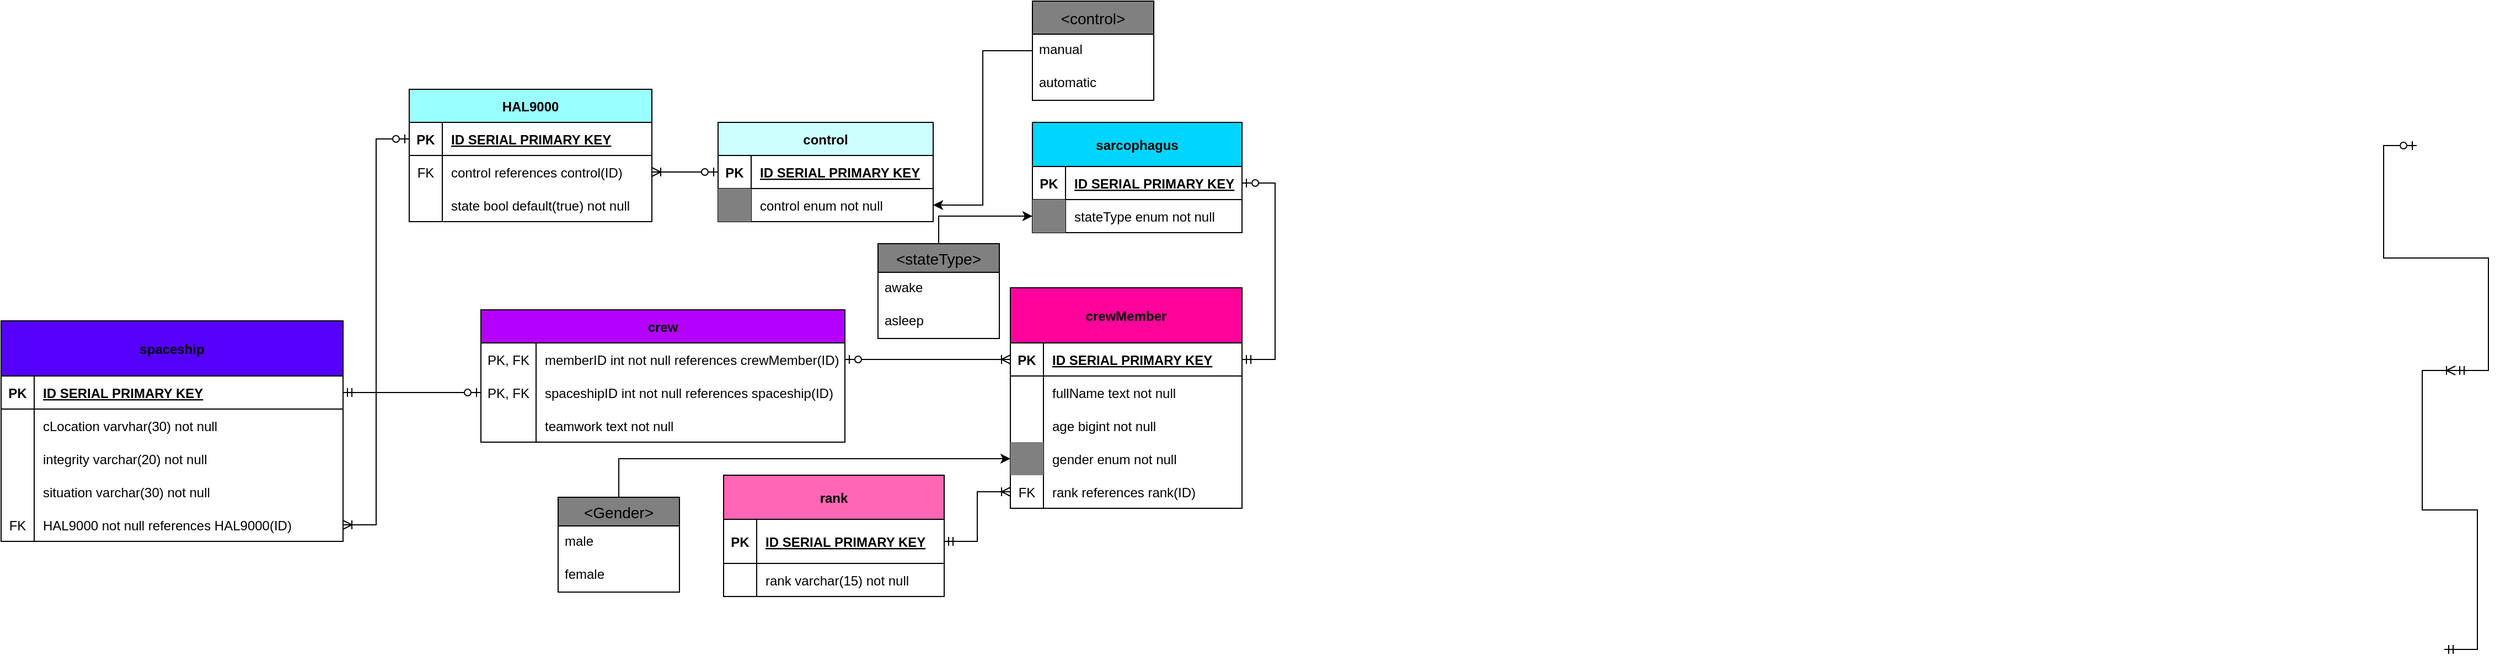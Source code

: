 <mxfile version="21.0.7" type="device"><diagram id="R2lEEEUBdFMjLlhIrx00" name="Page-1"><mxGraphModel dx="2990" dy="541" grid="1" gridSize="10" guides="1" tooltips="1" connect="1" arrows="1" fold="1" page="1" pageScale="1" pageWidth="850" pageHeight="1100" math="0" shadow="0" extFonts="Permanent Marker^https://fonts.googleapis.com/css?family=Permanent+Marker"><root><mxCell id="0"/><mxCell id="1" parent="0"/><mxCell id="2LpafSQRxfH77mt-htsO-140" value="" style="edgeStyle=entityRelationEdgeStyle;fontSize=12;html=1;endArrow=ERzeroToOne;startArrow=ERmandOne;rounded=0;entryX=1;entryY=0.5;entryDx=0;entryDy=0;exitX=1;exitY=0.5;exitDx=0;exitDy=0;" parent="1" edge="1"><mxGeometry width="100" height="100" relative="1" as="geometry"><mxPoint x="800" y="525" as="sourcePoint"/><mxPoint x="765" y="321" as="targetPoint"/></mxGeometry></mxCell><mxCell id="2LpafSQRxfH77mt-htsO-158" value="" style="edgeStyle=entityRelationEdgeStyle;fontSize=12;html=1;endArrow=ERoneToMany;startArrow=ERmandOne;rounded=0;exitX=1;exitY=0.5;exitDx=0;exitDy=0;entryX=1;entryY=0.5;entryDx=0;entryDy=0;" parent="1" edge="1"><mxGeometry width="100" height="100" relative="1" as="geometry"><mxPoint x="790" y="778" as="sourcePoint"/><mxPoint x="800" y="525" as="targetPoint"/></mxGeometry></mxCell><mxCell id="6zVfdoPneN80w115DaWG-91" style="edgeStyle=orthogonalEdgeStyle;rounded=0;orthogonalLoop=1;jettySize=auto;html=1;entryX=0;entryY=0.5;entryDx=0;entryDy=0;" parent="1" source="xZhlTo-qAbTUf7NO9jNa-7" target="6zVfdoPneN80w115DaWG-30" edge="1"><mxGeometry relative="1" as="geometry"/></mxCell><mxCell id="xZhlTo-qAbTUf7NO9jNa-7" value="&lt;Gender&gt;" style="swimlane;fontStyle=0;childLayout=stackLayout;horizontal=1;startSize=26;horizontalStack=0;resizeParent=1;resizeParentMax=0;resizeLast=0;collapsible=1;marginBottom=0;align=center;fontSize=14;fillColor=#808080;" parent="1" vertex="1"><mxGeometry x="-920" y="640" width="110" height="86" as="geometry"/></mxCell><mxCell id="xZhlTo-qAbTUf7NO9jNa-8" value="male" style="text;strokeColor=none;fillColor=none;spacingLeft=4;spacingRight=4;overflow=hidden;rotatable=0;points=[[0,0.5],[1,0.5]];portConstraint=eastwest;fontSize=12;" parent="xZhlTo-qAbTUf7NO9jNa-7" vertex="1"><mxGeometry y="26" width="110" height="30" as="geometry"/></mxCell><mxCell id="xZhlTo-qAbTUf7NO9jNa-9" value="female" style="text;strokeColor=none;fillColor=none;spacingLeft=4;spacingRight=4;overflow=hidden;rotatable=0;points=[[0,0.5],[1,0.5]];portConstraint=eastwest;fontSize=12;" parent="xZhlTo-qAbTUf7NO9jNa-7" vertex="1"><mxGeometry y="56" width="110" height="30" as="geometry"/></mxCell><mxCell id="xZhlTo-qAbTUf7NO9jNa-10" value="&lt;control&gt;" style="swimlane;fontStyle=0;childLayout=stackLayout;horizontal=1;startSize=30;horizontalStack=0;resizeParent=1;resizeParentMax=0;resizeLast=0;collapsible=1;marginBottom=0;align=center;fontSize=14;fillColor=#808080;" parent="1" vertex="1"><mxGeometry x="-490" y="190" width="110" height="90" as="geometry"/></mxCell><mxCell id="xZhlTo-qAbTUf7NO9jNa-11" value="manual" style="text;strokeColor=none;fillColor=none;spacingLeft=4;spacingRight=4;overflow=hidden;rotatable=0;points=[[0,0.5],[1,0.5]];portConstraint=eastwest;fontSize=12;" parent="xZhlTo-qAbTUf7NO9jNa-10" vertex="1"><mxGeometry y="30" width="110" height="30" as="geometry"/></mxCell><mxCell id="xZhlTo-qAbTUf7NO9jNa-12" value="automatic" style="text;strokeColor=none;fillColor=none;spacingLeft=4;spacingRight=4;overflow=hidden;rotatable=0;points=[[0,0.5],[1,0.5]];portConstraint=eastwest;fontSize=12;" parent="xZhlTo-qAbTUf7NO9jNa-10" vertex="1"><mxGeometry y="60" width="110" height="30" as="geometry"/></mxCell><mxCell id="6zVfdoPneN80w115DaWG-1" value="spaceship" style="shape=table;startSize=50;container=1;collapsible=1;childLayout=tableLayout;fixedRows=1;rowLines=0;fontStyle=1;align=center;resizeLast=1;fillColor=#5500FF;" parent="1" vertex="1"><mxGeometry x="-1425" y="480" width="310" height="200" as="geometry"/></mxCell><mxCell id="6zVfdoPneN80w115DaWG-2" value="" style="shape=partialRectangle;collapsible=0;dropTarget=0;pointerEvents=0;fillColor=none;points=[[0,0.5],[1,0.5]];portConstraint=eastwest;top=0;left=0;right=0;bottom=1;" parent="6zVfdoPneN80w115DaWG-1" vertex="1"><mxGeometry y="50" width="310" height="30" as="geometry"/></mxCell><mxCell id="6zVfdoPneN80w115DaWG-3" value="PK" style="shape=partialRectangle;overflow=hidden;connectable=0;fillColor=none;top=0;left=0;bottom=0;right=0;fontStyle=1;" parent="6zVfdoPneN80w115DaWG-2" vertex="1"><mxGeometry width="30" height="30" as="geometry"><mxRectangle width="30" height="30" as="alternateBounds"/></mxGeometry></mxCell><mxCell id="6zVfdoPneN80w115DaWG-4" value="ID SERIAL PRIMARY KEY" style="shape=partialRectangle;overflow=hidden;connectable=0;fillColor=none;top=0;left=0;bottom=0;right=0;align=left;spacingLeft=6;fontStyle=5;" parent="6zVfdoPneN80w115DaWG-2" vertex="1"><mxGeometry x="30" width="280" height="30" as="geometry"><mxRectangle width="280" height="30" as="alternateBounds"/></mxGeometry></mxCell><mxCell id="6zVfdoPneN80w115DaWG-5" value="" style="shape=partialRectangle;collapsible=0;dropTarget=0;pointerEvents=0;fillColor=none;points=[[0,0.5],[1,0.5]];portConstraint=eastwest;top=0;left=0;right=0;bottom=0;" parent="6zVfdoPneN80w115DaWG-1" vertex="1"><mxGeometry y="80" width="310" height="30" as="geometry"/></mxCell><mxCell id="6zVfdoPneN80w115DaWG-6" value="" style="shape=partialRectangle;overflow=hidden;connectable=0;fillColor=none;top=0;left=0;bottom=0;right=0;" parent="6zVfdoPneN80w115DaWG-5" vertex="1"><mxGeometry width="30" height="30" as="geometry"><mxRectangle width="30" height="30" as="alternateBounds"/></mxGeometry></mxCell><mxCell id="6zVfdoPneN80w115DaWG-7" value="cLocation varvhar(30) not null" style="shape=partialRectangle;overflow=hidden;connectable=0;fillColor=none;top=0;left=0;bottom=0;right=0;align=left;spacingLeft=6;" parent="6zVfdoPneN80w115DaWG-5" vertex="1"><mxGeometry x="30" width="280" height="30" as="geometry"><mxRectangle width="280" height="30" as="alternateBounds"/></mxGeometry></mxCell><mxCell id="6zVfdoPneN80w115DaWG-8" value="" style="shape=partialRectangle;collapsible=0;dropTarget=0;pointerEvents=0;fillColor=none;points=[[0,0.5],[1,0.5]];portConstraint=eastwest;top=0;left=0;right=0;bottom=0;" parent="6zVfdoPneN80w115DaWG-1" vertex="1"><mxGeometry y="110" width="310" height="30" as="geometry"/></mxCell><mxCell id="6zVfdoPneN80w115DaWG-9" value="" style="shape=partialRectangle;overflow=hidden;connectable=0;fillColor=none;top=0;left=0;bottom=0;right=0;" parent="6zVfdoPneN80w115DaWG-8" vertex="1"><mxGeometry width="30" height="30" as="geometry"><mxRectangle width="30" height="30" as="alternateBounds"/></mxGeometry></mxCell><mxCell id="6zVfdoPneN80w115DaWG-10" value="integrity varchar(20) not null" style="shape=partialRectangle;overflow=hidden;connectable=0;fillColor=none;top=0;left=0;bottom=0;right=0;align=left;spacingLeft=6;" parent="6zVfdoPneN80w115DaWG-8" vertex="1"><mxGeometry x="30" width="280" height="30" as="geometry"><mxRectangle width="280" height="30" as="alternateBounds"/></mxGeometry></mxCell><mxCell id="6zVfdoPneN80w115DaWG-11" value="" style="shape=partialRectangle;collapsible=0;dropTarget=0;pointerEvents=0;fillColor=none;points=[[0,0.5],[1,0.5]];portConstraint=eastwest;top=0;left=0;right=0;bottom=0;" parent="6zVfdoPneN80w115DaWG-1" vertex="1"><mxGeometry y="140" width="310" height="30" as="geometry"/></mxCell><mxCell id="6zVfdoPneN80w115DaWG-12" value="" style="shape=partialRectangle;overflow=hidden;connectable=0;fillColor=none;top=0;left=0;bottom=0;right=0;" parent="6zVfdoPneN80w115DaWG-11" vertex="1"><mxGeometry width="30" height="30" as="geometry"><mxRectangle width="30" height="30" as="alternateBounds"/></mxGeometry></mxCell><mxCell id="6zVfdoPneN80w115DaWG-13" value="situation varchar(30) not null" style="shape=partialRectangle;overflow=hidden;connectable=0;fillColor=none;top=0;left=0;bottom=0;right=0;align=left;spacingLeft=6;" parent="6zVfdoPneN80w115DaWG-11" vertex="1"><mxGeometry x="30" width="280" height="30" as="geometry"><mxRectangle width="280" height="30" as="alternateBounds"/></mxGeometry></mxCell><mxCell id="6zVfdoPneN80w115DaWG-17" value="" style="shape=partialRectangle;collapsible=0;dropTarget=0;pointerEvents=0;fillColor=none;points=[[0,0.5],[1,0.5]];portConstraint=eastwest;top=0;left=0;right=0;bottom=0;" parent="6zVfdoPneN80w115DaWG-1" vertex="1"><mxGeometry y="170" width="310" height="30" as="geometry"/></mxCell><mxCell id="6zVfdoPneN80w115DaWG-18" value="FK" style="shape=partialRectangle;overflow=hidden;connectable=0;fillColor=none;top=0;left=0;bottom=0;right=0;" parent="6zVfdoPneN80w115DaWG-17" vertex="1"><mxGeometry width="30" height="30" as="geometry"><mxRectangle width="30" height="30" as="alternateBounds"/></mxGeometry></mxCell><mxCell id="6zVfdoPneN80w115DaWG-19" value="HAL9000 not null references HAL9000(ID)" style="shape=partialRectangle;overflow=hidden;connectable=0;fillColor=none;top=0;left=0;bottom=0;right=0;align=left;spacingLeft=6;" parent="6zVfdoPneN80w115DaWG-17" vertex="1"><mxGeometry x="30" width="280" height="30" as="geometry"><mxRectangle width="280" height="30" as="alternateBounds"/></mxGeometry></mxCell><mxCell id="6zVfdoPneN80w115DaWG-20" value="crewMember" style="shape=table;startSize=50;container=1;collapsible=1;childLayout=tableLayout;fixedRows=1;rowLines=0;fontStyle=1;align=center;resizeLast=1;fillColor=#FF039A;" parent="1" vertex="1"><mxGeometry x="-510" y="450" width="210" height="200" as="geometry"><mxRectangle x="240" y="100" width="100" height="30" as="alternateBounds"/></mxGeometry></mxCell><mxCell id="6zVfdoPneN80w115DaWG-21" value="" style="shape=partialRectangle;collapsible=0;dropTarget=0;pointerEvents=0;fillColor=none;points=[[0,0.5],[1,0.5]];portConstraint=eastwest;top=0;left=0;right=0;bottom=1;" parent="6zVfdoPneN80w115DaWG-20" vertex="1"><mxGeometry y="50" width="210" height="30" as="geometry"/></mxCell><mxCell id="6zVfdoPneN80w115DaWG-22" value="PK" style="shape=partialRectangle;overflow=hidden;connectable=0;fillColor=none;top=0;left=0;bottom=0;right=0;fontStyle=1;" parent="6zVfdoPneN80w115DaWG-21" vertex="1"><mxGeometry width="30" height="30" as="geometry"><mxRectangle width="30" height="30" as="alternateBounds"/></mxGeometry></mxCell><mxCell id="6zVfdoPneN80w115DaWG-23" value="ID SERIAL PRIMARY KEY" style="shape=partialRectangle;overflow=hidden;connectable=0;fillColor=none;top=0;left=0;bottom=0;right=0;align=left;spacingLeft=6;fontStyle=5;" parent="6zVfdoPneN80w115DaWG-21" vertex="1"><mxGeometry x="30" width="180" height="30" as="geometry"><mxRectangle width="180" height="30" as="alternateBounds"/></mxGeometry></mxCell><mxCell id="6zVfdoPneN80w115DaWG-24" value="" style="shape=partialRectangle;collapsible=0;dropTarget=0;pointerEvents=0;fillColor=none;points=[[0,0.5],[1,0.5]];portConstraint=eastwest;top=0;left=0;right=0;bottom=0;" parent="6zVfdoPneN80w115DaWG-20" vertex="1"><mxGeometry y="80" width="210" height="30" as="geometry"/></mxCell><mxCell id="6zVfdoPneN80w115DaWG-25" value="" style="shape=partialRectangle;overflow=hidden;connectable=0;fillColor=none;top=0;left=0;bottom=0;right=0;" parent="6zVfdoPneN80w115DaWG-24" vertex="1"><mxGeometry width="30" height="30" as="geometry"><mxRectangle width="30" height="30" as="alternateBounds"/></mxGeometry></mxCell><mxCell id="6zVfdoPneN80w115DaWG-26" value="fullName text not null" style="shape=partialRectangle;overflow=hidden;connectable=0;fillColor=none;top=0;left=0;bottom=0;right=0;align=left;spacingLeft=6;" parent="6zVfdoPneN80w115DaWG-24" vertex="1"><mxGeometry x="30" width="180" height="30" as="geometry"><mxRectangle width="180" height="30" as="alternateBounds"/></mxGeometry></mxCell><mxCell id="6zVfdoPneN80w115DaWG-27" value="" style="shape=partialRectangle;collapsible=0;dropTarget=0;pointerEvents=0;fillColor=none;points=[[0,0.5],[1,0.5]];portConstraint=eastwest;top=0;left=0;right=0;bottom=0;" parent="6zVfdoPneN80w115DaWG-20" vertex="1"><mxGeometry y="110" width="210" height="30" as="geometry"/></mxCell><mxCell id="6zVfdoPneN80w115DaWG-28" value="" style="shape=partialRectangle;overflow=hidden;connectable=0;fillColor=none;top=0;left=0;bottom=0;right=0;" parent="6zVfdoPneN80w115DaWG-27" vertex="1"><mxGeometry width="30" height="30" as="geometry"><mxRectangle width="30" height="30" as="alternateBounds"/></mxGeometry></mxCell><mxCell id="6zVfdoPneN80w115DaWG-29" value="age bigint not null" style="shape=partialRectangle;overflow=hidden;connectable=0;fillColor=none;top=0;left=0;bottom=0;right=0;align=left;spacingLeft=6;" parent="6zVfdoPneN80w115DaWG-27" vertex="1"><mxGeometry x="30" width="180" height="30" as="geometry"><mxRectangle width="180" height="30" as="alternateBounds"/></mxGeometry></mxCell><mxCell id="6zVfdoPneN80w115DaWG-30" value="" style="shape=partialRectangle;collapsible=0;dropTarget=0;pointerEvents=0;fillColor=none;points=[[0,0.5],[1,0.5]];portConstraint=eastwest;top=0;left=0;right=0;bottom=0;" parent="6zVfdoPneN80w115DaWG-20" vertex="1"><mxGeometry y="140" width="210" height="30" as="geometry"/></mxCell><mxCell id="6zVfdoPneN80w115DaWG-31" value="" style="shape=partialRectangle;overflow=hidden;connectable=0;fillColor=#808080;top=0;left=0;bottom=0;right=0;" parent="6zVfdoPneN80w115DaWG-30" vertex="1"><mxGeometry width="30" height="30" as="geometry"><mxRectangle width="30" height="30" as="alternateBounds"/></mxGeometry></mxCell><mxCell id="6zVfdoPneN80w115DaWG-32" value="gender enum not null" style="shape=partialRectangle;overflow=hidden;connectable=0;fillColor=none;top=0;left=0;bottom=0;right=0;align=left;spacingLeft=6;" parent="6zVfdoPneN80w115DaWG-30" vertex="1"><mxGeometry x="30" width="180" height="30" as="geometry"><mxRectangle width="180" height="30" as="alternateBounds"/></mxGeometry></mxCell><mxCell id="6zVfdoPneN80w115DaWG-33" value="" style="shape=partialRectangle;collapsible=0;dropTarget=0;pointerEvents=0;fillColor=none;points=[[0,0.5],[1,0.5]];portConstraint=eastwest;top=0;left=0;right=0;bottom=0;" parent="6zVfdoPneN80w115DaWG-20" vertex="1"><mxGeometry y="170" width="210" height="30" as="geometry"/></mxCell><mxCell id="6zVfdoPneN80w115DaWG-34" value="FK" style="shape=partialRectangle;overflow=hidden;connectable=0;fillColor=none;top=0;left=0;bottom=0;right=0;" parent="6zVfdoPneN80w115DaWG-33" vertex="1"><mxGeometry width="30" height="30" as="geometry"><mxRectangle width="30" height="30" as="alternateBounds"/></mxGeometry></mxCell><mxCell id="6zVfdoPneN80w115DaWG-35" value="rank references rank(ID)" style="shape=partialRectangle;overflow=hidden;connectable=0;fillColor=none;top=0;left=0;bottom=0;right=0;align=left;spacingLeft=6;" parent="6zVfdoPneN80w115DaWG-33" vertex="1"><mxGeometry x="30" width="180" height="30" as="geometry"><mxRectangle width="180" height="30" as="alternateBounds"/></mxGeometry></mxCell><mxCell id="6zVfdoPneN80w115DaWG-36" value="HAL9000" style="shape=table;startSize=30;container=1;collapsible=1;childLayout=tableLayout;fixedRows=1;rowLines=0;fontStyle=1;align=center;resizeLast=1;fillColor=#99FFFF;" parent="1" vertex="1"><mxGeometry x="-1055" y="270" width="220" height="120" as="geometry"/></mxCell><mxCell id="6zVfdoPneN80w115DaWG-37" value="" style="shape=tableRow;horizontal=0;startSize=0;swimlaneHead=0;swimlaneBody=0;fillColor=none;collapsible=0;dropTarget=0;points=[[0,0.5],[1,0.5]];portConstraint=eastwest;top=0;left=0;right=0;bottom=1;" parent="6zVfdoPneN80w115DaWG-36" vertex="1"><mxGeometry y="30" width="220" height="30" as="geometry"/></mxCell><mxCell id="6zVfdoPneN80w115DaWG-38" value="PK" style="shape=partialRectangle;connectable=0;fillColor=none;top=0;left=0;bottom=0;right=0;fontStyle=1;overflow=hidden;" parent="6zVfdoPneN80w115DaWG-37" vertex="1"><mxGeometry width="30" height="30" as="geometry"><mxRectangle width="30" height="30" as="alternateBounds"/></mxGeometry></mxCell><mxCell id="6zVfdoPneN80w115DaWG-39" value="ID SERIAL PRIMARY KEY" style="shape=partialRectangle;connectable=0;fillColor=none;top=0;left=0;bottom=0;right=0;align=left;spacingLeft=6;fontStyle=5;overflow=hidden;" parent="6zVfdoPneN80w115DaWG-37" vertex="1"><mxGeometry x="30" width="190" height="30" as="geometry"><mxRectangle width="190" height="30" as="alternateBounds"/></mxGeometry></mxCell><mxCell id="6zVfdoPneN80w115DaWG-40" value="" style="shape=tableRow;horizontal=0;startSize=0;swimlaneHead=0;swimlaneBody=0;fillColor=none;collapsible=0;dropTarget=0;points=[[0,0.5],[1,0.5]];portConstraint=eastwest;top=0;left=0;right=0;bottom=0;" parent="6zVfdoPneN80w115DaWG-36" vertex="1"><mxGeometry y="60" width="220" height="30" as="geometry"/></mxCell><mxCell id="6zVfdoPneN80w115DaWG-41" value="FK" style="shape=partialRectangle;connectable=0;fillColor=none;top=0;left=0;bottom=0;right=0;editable=1;overflow=hidden;" parent="6zVfdoPneN80w115DaWG-40" vertex="1"><mxGeometry width="30" height="30" as="geometry"><mxRectangle width="30" height="30" as="alternateBounds"/></mxGeometry></mxCell><mxCell id="6zVfdoPneN80w115DaWG-42" value="control references control(ID)" style="shape=partialRectangle;connectable=0;fillColor=none;top=0;left=0;bottom=0;right=0;align=left;spacingLeft=6;overflow=hidden;" parent="6zVfdoPneN80w115DaWG-40" vertex="1"><mxGeometry x="30" width="190" height="30" as="geometry"><mxRectangle width="190" height="30" as="alternateBounds"/></mxGeometry></mxCell><mxCell id="6zVfdoPneN80w115DaWG-43" value="" style="shape=tableRow;horizontal=0;startSize=0;swimlaneHead=0;swimlaneBody=0;fillColor=none;collapsible=0;dropTarget=0;points=[[0,0.5],[1,0.5]];portConstraint=eastwest;top=0;left=0;right=0;bottom=0;" parent="6zVfdoPneN80w115DaWG-36" vertex="1"><mxGeometry y="90" width="220" height="30" as="geometry"/></mxCell><mxCell id="6zVfdoPneN80w115DaWG-44" value="" style="shape=partialRectangle;connectable=0;fillColor=none;top=0;left=0;bottom=0;right=0;editable=1;overflow=hidden;" parent="6zVfdoPneN80w115DaWG-43" vertex="1"><mxGeometry width="30" height="30" as="geometry"><mxRectangle width="30" height="30" as="alternateBounds"/></mxGeometry></mxCell><mxCell id="6zVfdoPneN80w115DaWG-45" value="state bool default(true) not null" style="shape=partialRectangle;connectable=0;fillColor=none;top=0;left=0;bottom=0;right=0;align=left;spacingLeft=6;overflow=hidden;" parent="6zVfdoPneN80w115DaWG-43" vertex="1"><mxGeometry x="30" width="190" height="30" as="geometry"><mxRectangle width="190" height="30" as="alternateBounds"/></mxGeometry></mxCell><mxCell id="6zVfdoPneN80w115DaWG-46" value="sarcophagus" style="shape=table;startSize=40;container=1;collapsible=1;childLayout=tableLayout;fixedRows=1;rowLines=0;fontStyle=1;align=center;resizeLast=1;fillColor=#00D5FF;" parent="1" vertex="1"><mxGeometry x="-490" y="300" width="190" height="100" as="geometry"/></mxCell><mxCell id="6zVfdoPneN80w115DaWG-47" value="" style="shape=tableRow;horizontal=0;startSize=0;swimlaneHead=0;swimlaneBody=0;fillColor=none;collapsible=0;dropTarget=0;points=[[0,0.5],[1,0.5]];portConstraint=eastwest;top=0;left=0;right=0;bottom=1;" parent="6zVfdoPneN80w115DaWG-46" vertex="1"><mxGeometry y="40" width="190" height="30" as="geometry"/></mxCell><mxCell id="6zVfdoPneN80w115DaWG-48" value="PK" style="shape=partialRectangle;connectable=0;fillColor=none;top=0;left=0;bottom=0;right=0;fontStyle=1;overflow=hidden;" parent="6zVfdoPneN80w115DaWG-47" vertex="1"><mxGeometry width="30" height="30" as="geometry"><mxRectangle width="30" height="30" as="alternateBounds"/></mxGeometry></mxCell><mxCell id="6zVfdoPneN80w115DaWG-49" value="ID SERIAL PRIMARY KEY" style="shape=partialRectangle;connectable=0;fillColor=none;top=0;left=0;bottom=0;right=0;align=left;spacingLeft=6;fontStyle=5;overflow=hidden;" parent="6zVfdoPneN80w115DaWG-47" vertex="1"><mxGeometry x="30" width="160" height="30" as="geometry"><mxRectangle width="160" height="30" as="alternateBounds"/></mxGeometry></mxCell><mxCell id="6zVfdoPneN80w115DaWG-50" value="" style="shape=tableRow;horizontal=0;startSize=0;swimlaneHead=0;swimlaneBody=0;fillColor=none;collapsible=0;dropTarget=0;points=[[0,0.5],[1,0.5]];portConstraint=eastwest;top=0;left=0;right=0;bottom=0;" parent="6zVfdoPneN80w115DaWG-46" vertex="1"><mxGeometry y="70" width="190" height="30" as="geometry"/></mxCell><mxCell id="6zVfdoPneN80w115DaWG-51" value="" style="shape=partialRectangle;connectable=0;fillColor=#808080;top=0;left=0;bottom=0;right=0;editable=1;overflow=hidden;" parent="6zVfdoPneN80w115DaWG-50" vertex="1"><mxGeometry width="30" height="30" as="geometry"><mxRectangle width="30" height="30" as="alternateBounds"/></mxGeometry></mxCell><mxCell id="6zVfdoPneN80w115DaWG-52" value="stateType enum not null" style="shape=partialRectangle;connectable=0;fillColor=none;top=0;left=0;bottom=0;right=0;align=left;spacingLeft=6;overflow=hidden;" parent="6zVfdoPneN80w115DaWG-50" vertex="1"><mxGeometry x="30" width="160" height="30" as="geometry"><mxRectangle width="160" height="30" as="alternateBounds"/></mxGeometry></mxCell><mxCell id="6zVfdoPneN80w115DaWG-54" value="" style="edgeStyle=entityRelationEdgeStyle;fontSize=12;html=1;endArrow=ERzeroToOne;startArrow=ERmandOne;rounded=0;entryX=1;entryY=0.5;entryDx=0;entryDy=0;exitX=1;exitY=0.5;exitDx=0;exitDy=0;" parent="1" source="6zVfdoPneN80w115DaWG-21" target="6zVfdoPneN80w115DaWG-47" edge="1"><mxGeometry width="100" height="100" relative="1" as="geometry"><mxPoint x="-500" y="515" as="sourcePoint"/><mxPoint x="-340" y="420" as="targetPoint"/></mxGeometry></mxCell><mxCell id="6zVfdoPneN80w115DaWG-55" value="" style="edgeStyle=entityRelationEdgeStyle;fontSize=12;html=1;endArrow=ERoneToMany;startArrow=ERzeroToOne;rounded=0;entryX=1;entryY=0.5;entryDx=0;entryDy=0;exitX=0;exitY=0.5;exitDx=0;exitDy=0;" parent="1" source="6zVfdoPneN80w115DaWG-37" target="6zVfdoPneN80w115DaWG-17" edge="1"><mxGeometry width="100" height="100" relative="1" as="geometry"><mxPoint x="-960" y="460" as="sourcePoint"/><mxPoint x="-890" y="565" as="targetPoint"/></mxGeometry></mxCell><mxCell id="6zVfdoPneN80w115DaWG-56" value="control" style="shape=table;startSize=30;container=1;collapsible=1;childLayout=tableLayout;fixedRows=1;rowLines=0;fontStyle=1;align=center;resizeLast=1;fillColor=#CCFFFF;" parent="1" vertex="1"><mxGeometry x="-775" y="300" width="195" height="90" as="geometry"/></mxCell><mxCell id="6zVfdoPneN80w115DaWG-57" value="" style="shape=tableRow;horizontal=0;startSize=0;swimlaneHead=0;swimlaneBody=0;fillColor=none;collapsible=0;dropTarget=0;points=[[0,0.5],[1,0.5]];portConstraint=eastwest;top=0;left=0;right=0;bottom=1;" parent="6zVfdoPneN80w115DaWG-56" vertex="1"><mxGeometry y="30" width="195" height="30" as="geometry"/></mxCell><mxCell id="6zVfdoPneN80w115DaWG-58" value="PK" style="shape=partialRectangle;connectable=0;fillColor=none;top=0;left=0;bottom=0;right=0;fontStyle=1;overflow=hidden;" parent="6zVfdoPneN80w115DaWG-57" vertex="1"><mxGeometry width="30" height="30" as="geometry"><mxRectangle width="30" height="30" as="alternateBounds"/></mxGeometry></mxCell><mxCell id="6zVfdoPneN80w115DaWG-59" value="ID SERIAL PRIMARY KEY" style="shape=partialRectangle;connectable=0;fillColor=none;top=0;left=0;bottom=0;right=0;align=left;spacingLeft=6;fontStyle=5;overflow=hidden;" parent="6zVfdoPneN80w115DaWG-57" vertex="1"><mxGeometry x="30" width="165" height="30" as="geometry"><mxRectangle width="165" height="30" as="alternateBounds"/></mxGeometry></mxCell><mxCell id="6zVfdoPneN80w115DaWG-60" value="" style="shape=tableRow;horizontal=0;startSize=0;swimlaneHead=0;swimlaneBody=0;fillColor=none;collapsible=0;dropTarget=0;points=[[0,0.5],[1,0.5]];portConstraint=eastwest;top=0;left=0;right=0;bottom=0;" parent="6zVfdoPneN80w115DaWG-56" vertex="1"><mxGeometry y="60" width="195" height="30" as="geometry"/></mxCell><mxCell id="6zVfdoPneN80w115DaWG-61" value="" style="shape=partialRectangle;connectable=0;fillColor=#808080;top=0;left=0;bottom=0;right=0;editable=1;overflow=hidden;" parent="6zVfdoPneN80w115DaWG-60" vertex="1"><mxGeometry width="30" height="30" as="geometry"><mxRectangle width="30" height="30" as="alternateBounds"/></mxGeometry></mxCell><mxCell id="6zVfdoPneN80w115DaWG-62" value="control enum not null" style="shape=partialRectangle;connectable=0;fillColor=none;top=0;left=0;bottom=0;right=0;align=left;spacingLeft=6;overflow=hidden;" parent="6zVfdoPneN80w115DaWG-60" vertex="1"><mxGeometry x="30" width="165" height="30" as="geometry"><mxRectangle width="165" height="30" as="alternateBounds"/></mxGeometry></mxCell><mxCell id="6zVfdoPneN80w115DaWG-63" value="" style="edgeStyle=entityRelationEdgeStyle;fontSize=12;html=1;endArrow=ERoneToMany;startArrow=ERzeroToOne;rounded=0;exitX=0;exitY=0.5;exitDx=0;exitDy=0;entryX=1;entryY=0.5;entryDx=0;entryDy=0;" parent="1" source="6zVfdoPneN80w115DaWG-57" target="6zVfdoPneN80w115DaWG-40" edge="1"><mxGeometry width="100" height="100" relative="1" as="geometry"><mxPoint x="-975" y="745" as="sourcePoint"/><mxPoint x="-960" y="490" as="targetPoint"/></mxGeometry></mxCell><mxCell id="6zVfdoPneN80w115DaWG-64" value="" style="edgeStyle=entityRelationEdgeStyle;fontSize=12;html=1;endArrow=ERoneToMany;startArrow=ERmandOne;rounded=0;exitX=1;exitY=0.5;exitDx=0;exitDy=0;entryX=0;entryY=0.5;entryDx=0;entryDy=0;" parent="1" source="6zVfdoPneN80w115DaWG-66" target="6zVfdoPneN80w115DaWG-33" edge="1"><mxGeometry width="100" height="100" relative="1" as="geometry"><mxPoint x="-180" y="790" as="sourcePoint"/><mxPoint x="-210" y="500" as="targetPoint"/></mxGeometry></mxCell><mxCell id="6zVfdoPneN80w115DaWG-65" value="rank" style="shape=table;startSize=40;container=1;collapsible=1;childLayout=tableLayout;fixedRows=1;rowLines=0;fontStyle=1;align=center;resizeLast=1;fillColor=#FF66B3;" parent="1" vertex="1"><mxGeometry x="-770" y="620" width="200" height="110" as="geometry"/></mxCell><mxCell id="6zVfdoPneN80w115DaWG-66" value="" style="shape=tableRow;horizontal=0;startSize=0;swimlaneHead=0;swimlaneBody=0;fillColor=none;collapsible=0;dropTarget=0;points=[[0,0.5],[1,0.5]];portConstraint=eastwest;top=0;left=0;right=0;bottom=1;" parent="6zVfdoPneN80w115DaWG-65" vertex="1"><mxGeometry y="40" width="200" height="40" as="geometry"/></mxCell><mxCell id="6zVfdoPneN80w115DaWG-67" value="PK" style="shape=partialRectangle;connectable=0;fillColor=none;top=0;left=0;bottom=0;right=0;fontStyle=1;overflow=hidden;" parent="6zVfdoPneN80w115DaWG-66" vertex="1"><mxGeometry width="30" height="40" as="geometry"><mxRectangle width="30" height="40" as="alternateBounds"/></mxGeometry></mxCell><mxCell id="6zVfdoPneN80w115DaWG-68" value="ID SERIAL PRIMARY KEY" style="shape=partialRectangle;connectable=0;fillColor=none;top=0;left=0;bottom=0;right=0;align=left;spacingLeft=6;fontStyle=5;overflow=hidden;" parent="6zVfdoPneN80w115DaWG-66" vertex="1"><mxGeometry x="30" width="170" height="40" as="geometry"><mxRectangle width="170" height="40" as="alternateBounds"/></mxGeometry></mxCell><mxCell id="6zVfdoPneN80w115DaWG-69" value="" style="shape=tableRow;horizontal=0;startSize=0;swimlaneHead=0;swimlaneBody=0;fillColor=none;collapsible=0;dropTarget=0;points=[[0,0.5],[1,0.5]];portConstraint=eastwest;top=0;left=0;right=0;bottom=0;" parent="6zVfdoPneN80w115DaWG-65" vertex="1"><mxGeometry y="80" width="200" height="30" as="geometry"/></mxCell><mxCell id="6zVfdoPneN80w115DaWG-70" value="" style="shape=partialRectangle;connectable=0;fillColor=none;top=0;left=0;bottom=0;right=0;editable=1;overflow=hidden;" parent="6zVfdoPneN80w115DaWG-69" vertex="1"><mxGeometry width="30" height="30" as="geometry"><mxRectangle width="30" height="30" as="alternateBounds"/></mxGeometry></mxCell><mxCell id="6zVfdoPneN80w115DaWG-71" value="rank varchar(15) not null" style="shape=partialRectangle;connectable=0;fillColor=none;top=0;left=0;bottom=0;right=0;align=left;spacingLeft=6;overflow=hidden;" parent="6zVfdoPneN80w115DaWG-69" vertex="1"><mxGeometry x="30" width="170" height="30" as="geometry"><mxRectangle width="170" height="30" as="alternateBounds"/></mxGeometry></mxCell><mxCell id="6zVfdoPneN80w115DaWG-72" value="crew" style="shape=table;startSize=30;container=1;collapsible=1;childLayout=tableLayout;fixedRows=1;rowLines=0;fontStyle=1;align=center;resizeLast=1;fillColor=#B300FF;" parent="1" vertex="1"><mxGeometry x="-990" y="470" width="330" height="120" as="geometry"/></mxCell><mxCell id="6zVfdoPneN80w115DaWG-76" value="" style="shape=tableRow;horizontal=0;startSize=0;swimlaneHead=0;swimlaneBody=0;fillColor=none;collapsible=0;dropTarget=0;points=[[0,0.5],[1,0.5]];portConstraint=eastwest;top=0;left=0;right=0;bottom=0;" parent="6zVfdoPneN80w115DaWG-72" vertex="1"><mxGeometry y="30" width="330" height="30" as="geometry"/></mxCell><mxCell id="6zVfdoPneN80w115DaWG-77" value="PK, FK" style="shape=partialRectangle;connectable=0;fillColor=none;top=0;left=0;bottom=0;right=0;editable=1;overflow=hidden;" parent="6zVfdoPneN80w115DaWG-76" vertex="1"><mxGeometry width="50" height="30" as="geometry"><mxRectangle width="50" height="30" as="alternateBounds"/></mxGeometry></mxCell><mxCell id="6zVfdoPneN80w115DaWG-78" value="memberID int not null references crewMember(ID)" style="shape=partialRectangle;connectable=0;fillColor=none;top=0;left=0;bottom=0;right=0;align=left;spacingLeft=6;overflow=hidden;" parent="6zVfdoPneN80w115DaWG-76" vertex="1"><mxGeometry x="50" width="280" height="30" as="geometry"><mxRectangle width="280" height="30" as="alternateBounds"/></mxGeometry></mxCell><mxCell id="6zVfdoPneN80w115DaWG-79" value="" style="shape=tableRow;horizontal=0;startSize=0;swimlaneHead=0;swimlaneBody=0;fillColor=none;collapsible=0;dropTarget=0;points=[[0,0.5],[1,0.5]];portConstraint=eastwest;top=0;left=0;right=0;bottom=0;" parent="6zVfdoPneN80w115DaWG-72" vertex="1"><mxGeometry y="60" width="330" height="30" as="geometry"/></mxCell><mxCell id="6zVfdoPneN80w115DaWG-80" value="PK, FK" style="shape=partialRectangle;connectable=0;fillColor=none;top=0;left=0;bottom=0;right=0;editable=1;overflow=hidden;" parent="6zVfdoPneN80w115DaWG-79" vertex="1"><mxGeometry width="50" height="30" as="geometry"><mxRectangle width="50" height="30" as="alternateBounds"/></mxGeometry></mxCell><mxCell id="6zVfdoPneN80w115DaWG-81" value="spaceshipID int not null references spaceship(ID)" style="shape=partialRectangle;connectable=0;fillColor=none;top=0;left=0;bottom=0;right=0;align=left;spacingLeft=6;overflow=hidden;" parent="6zVfdoPneN80w115DaWG-79" vertex="1"><mxGeometry x="50" width="280" height="30" as="geometry"><mxRectangle width="280" height="30" as="alternateBounds"/></mxGeometry></mxCell><mxCell id="6zVfdoPneN80w115DaWG-82" value="" style="shape=tableRow;horizontal=0;startSize=0;swimlaneHead=0;swimlaneBody=0;fillColor=none;collapsible=0;dropTarget=0;points=[[0,0.5],[1,0.5]];portConstraint=eastwest;top=0;left=0;right=0;bottom=0;" parent="6zVfdoPneN80w115DaWG-72" vertex="1"><mxGeometry y="90" width="330" height="30" as="geometry"/></mxCell><mxCell id="6zVfdoPneN80w115DaWG-83" value="" style="shape=partialRectangle;connectable=0;fillColor=none;top=0;left=0;bottom=0;right=0;editable=1;overflow=hidden;" parent="6zVfdoPneN80w115DaWG-82" vertex="1"><mxGeometry width="50" height="30" as="geometry"><mxRectangle width="50" height="30" as="alternateBounds"/></mxGeometry></mxCell><mxCell id="6zVfdoPneN80w115DaWG-84" value="teamwork text not null" style="shape=partialRectangle;connectable=0;fillColor=none;top=0;left=0;bottom=0;right=0;align=left;spacingLeft=6;overflow=hidden;" parent="6zVfdoPneN80w115DaWG-82" vertex="1"><mxGeometry x="50" width="280" height="30" as="geometry"><mxRectangle width="280" height="30" as="alternateBounds"/></mxGeometry></mxCell><mxCell id="6zVfdoPneN80w115DaWG-85" value="" style="edgeStyle=entityRelationEdgeStyle;fontSize=12;html=1;endArrow=ERzeroToOne;startArrow=ERmandOne;rounded=0;exitX=1;exitY=0.5;exitDx=0;exitDy=0;entryX=0;entryY=0.5;entryDx=0;entryDy=0;" parent="1" source="6zVfdoPneN80w115DaWG-2" target="6zVfdoPneN80w115DaWG-79" edge="1"><mxGeometry width="100" height="100" relative="1" as="geometry"><mxPoint x="-850" y="309" as="sourcePoint"/><mxPoint x="-830" y="368" as="targetPoint"/></mxGeometry></mxCell><mxCell id="6zVfdoPneN80w115DaWG-86" value="" style="edgeStyle=entityRelationEdgeStyle;fontSize=12;html=1;endArrow=ERoneToMany;startArrow=ERzeroToOne;rounded=0;exitX=1;exitY=0.5;exitDx=0;exitDy=0;entryX=0;entryY=0.5;entryDx=0;entryDy=0;" parent="1" source="6zVfdoPneN80w115DaWG-76" target="6zVfdoPneN80w115DaWG-21" edge="1"><mxGeometry width="100" height="100" relative="1" as="geometry"><mxPoint x="-630" y="618" as="sourcePoint"/><mxPoint x="-530" y="532" as="targetPoint"/></mxGeometry></mxCell><mxCell id="6zVfdoPneN80w115DaWG-90" style="edgeStyle=orthogonalEdgeStyle;rounded=0;orthogonalLoop=1;jettySize=auto;html=1;entryX=0;entryY=0.5;entryDx=0;entryDy=0;" parent="1" source="xZhlTo-qAbTUf7NO9jNa-1" target="6zVfdoPneN80w115DaWG-50" edge="1"><mxGeometry relative="1" as="geometry"/></mxCell><mxCell id="xZhlTo-qAbTUf7NO9jNa-1" value="&lt;stateType&gt;" style="swimlane;fontStyle=0;childLayout=stackLayout;horizontal=1;startSize=26;horizontalStack=0;resizeParent=1;resizeParentMax=0;resizeLast=0;collapsible=1;marginBottom=0;align=center;fontSize=14;fillColor=#808080;" parent="1" vertex="1"><mxGeometry x="-630" y="410" width="110" height="86" as="geometry"/></mxCell><mxCell id="xZhlTo-qAbTUf7NO9jNa-2" value="awake" style="text;strokeColor=none;fillColor=none;spacingLeft=4;spacingRight=4;overflow=hidden;rotatable=0;points=[[0,0.5],[1,0.5]];portConstraint=eastwest;fontSize=12;" parent="xZhlTo-qAbTUf7NO9jNa-1" vertex="1"><mxGeometry y="26" width="110" height="30" as="geometry"/></mxCell><mxCell id="xZhlTo-qAbTUf7NO9jNa-3" value="asleep" style="text;strokeColor=none;fillColor=none;spacingLeft=4;spacingRight=4;overflow=hidden;rotatable=0;points=[[0,0.5],[1,0.5]];portConstraint=eastwest;fontSize=12;" parent="xZhlTo-qAbTUf7NO9jNa-1" vertex="1"><mxGeometry y="56" width="110" height="30" as="geometry"/></mxCell><mxCell id="6zVfdoPneN80w115DaWG-89" style="edgeStyle=orthogonalEdgeStyle;rounded=0;orthogonalLoop=1;jettySize=auto;html=1;entryX=1;entryY=0.5;entryDx=0;entryDy=0;exitX=0;exitY=0.5;exitDx=0;exitDy=0;" parent="1" source="xZhlTo-qAbTUf7NO9jNa-11" target="6zVfdoPneN80w115DaWG-60" edge="1"><mxGeometry relative="1" as="geometry"/></mxCell></root></mxGraphModel></diagram></mxfile>